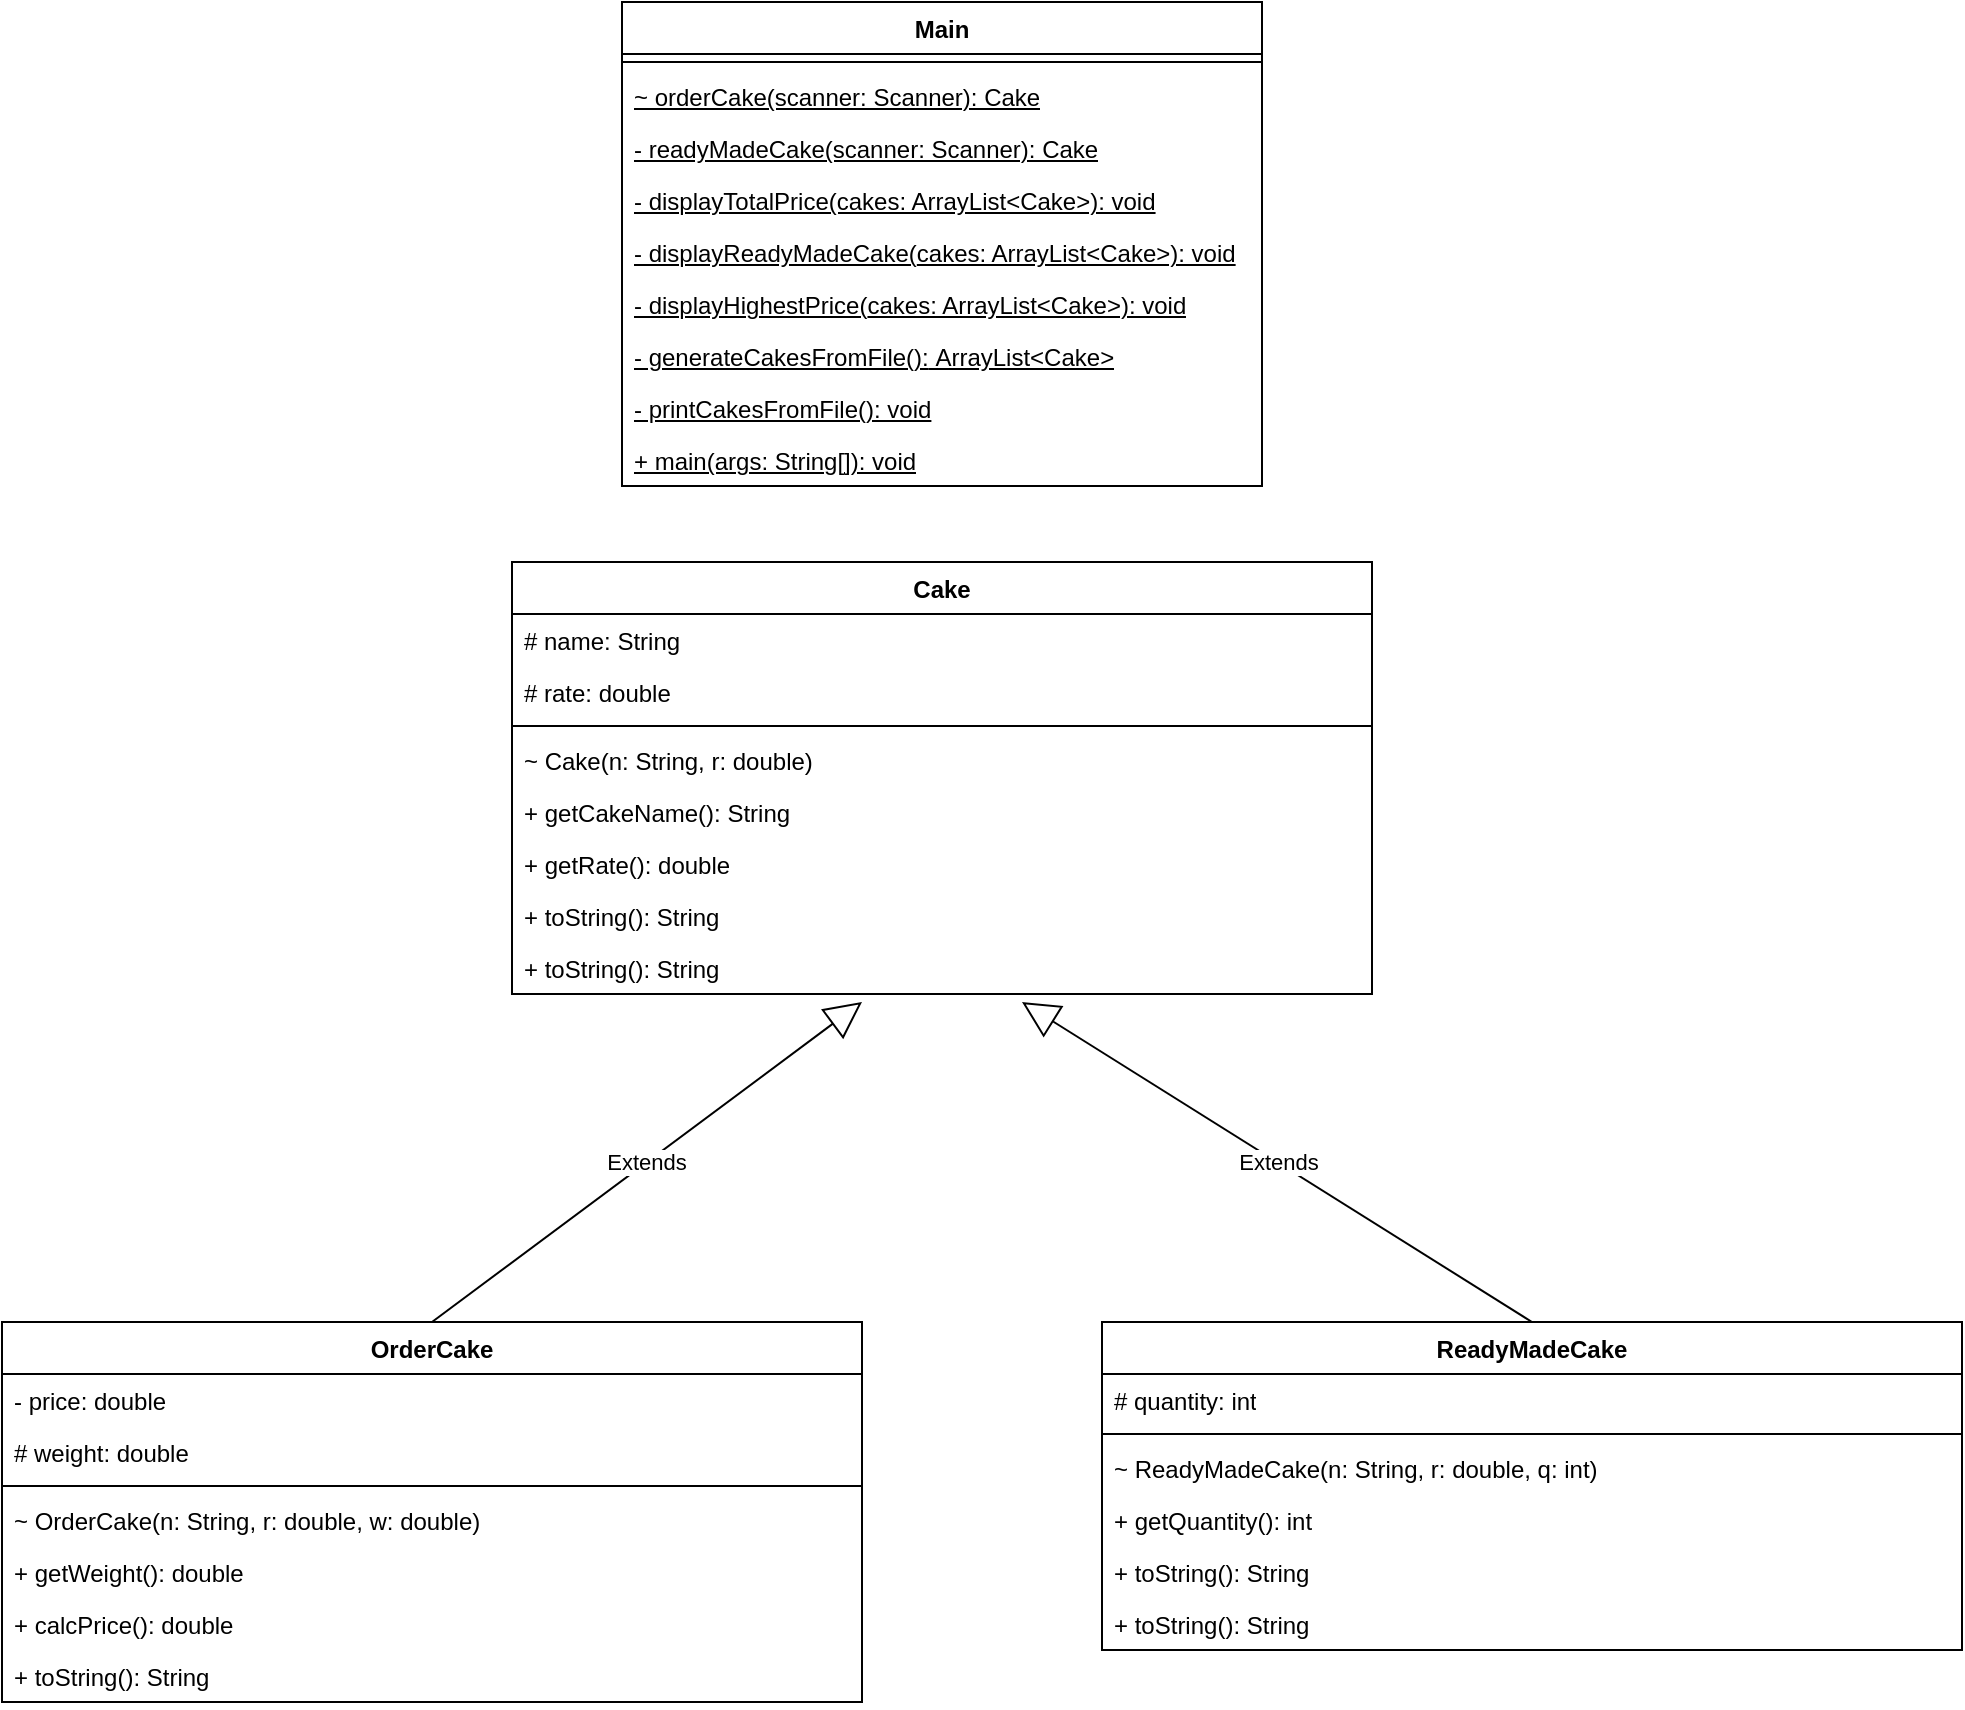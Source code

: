 <mxfile version="22.1.0" type="github">
  <diagram id="C5RBs43oDa-KdzZeNtuy" name="Page-1">
    <mxGraphModel dx="3154" dy="1979" grid="1" gridSize="10" guides="1" tooltips="1" connect="1" arrows="1" fold="1" page="1" pageScale="1" pageWidth="827" pageHeight="1169" math="0" shadow="0">
      <root>
        <mxCell id="WIyWlLk6GJQsqaUBKTNV-0" />
        <mxCell id="WIyWlLk6GJQsqaUBKTNV-1" parent="WIyWlLk6GJQsqaUBKTNV-0" />
        <mxCell id="v9OmVs_Q9P1-ccWRNKSH-2" value="Main" style="swimlane;fontStyle=1;align=center;verticalAlign=top;childLayout=stackLayout;horizontal=1;startSize=26;horizontalStack=0;resizeParent=1;resizeParentMax=0;resizeLast=0;collapsible=1;marginBottom=0;whiteSpace=wrap;html=1;" parent="WIyWlLk6GJQsqaUBKTNV-1" vertex="1">
          <mxGeometry x="-1120" y="-1120" width="320" height="242" as="geometry" />
        </mxCell>
        <mxCell id="v9OmVs_Q9P1-ccWRNKSH-4" value="" style="line;strokeWidth=1;fillColor=none;align=left;verticalAlign=middle;spacingTop=-1;spacingLeft=3;spacingRight=3;rotatable=0;labelPosition=right;points=[];portConstraint=eastwest;strokeColor=inherit;" parent="v9OmVs_Q9P1-ccWRNKSH-2" vertex="1">
          <mxGeometry y="26" width="320" height="8" as="geometry" />
        </mxCell>
        <mxCell id="v9OmVs_Q9P1-ccWRNKSH-130" value="&lt;u&gt;~ orderCake(scanner: Scanner): Cake&lt;/u&gt;" style="text;strokeColor=none;fillColor=none;align=left;verticalAlign=top;spacingLeft=4;spacingRight=4;overflow=hidden;rotatable=0;points=[[0,0.5],[1,0.5]];portConstraint=eastwest;whiteSpace=wrap;html=1;" parent="v9OmVs_Q9P1-ccWRNKSH-2" vertex="1">
          <mxGeometry y="34" width="320" height="26" as="geometry" />
        </mxCell>
        <mxCell id="v9OmVs_Q9P1-ccWRNKSH-157" value="&lt;u&gt;- readyMadeCake(scanner: Scanner): Cake&lt;/u&gt;" style="text;strokeColor=none;fillColor=none;align=left;verticalAlign=top;spacingLeft=4;spacingRight=4;overflow=hidden;rotatable=0;points=[[0,0.5],[1,0.5]];portConstraint=eastwest;whiteSpace=wrap;html=1;" parent="v9OmVs_Q9P1-ccWRNKSH-2" vertex="1">
          <mxGeometry y="60" width="320" height="26" as="geometry" />
        </mxCell>
        <mxCell id="v9OmVs_Q9P1-ccWRNKSH-151" value="&lt;u&gt;- displayTotalPrice(cakes: ArrayList&amp;lt;Cake&amp;gt;): void&lt;/u&gt;" style="text;strokeColor=none;fillColor=none;align=left;verticalAlign=top;spacingLeft=4;spacingRight=4;overflow=hidden;rotatable=0;points=[[0,0.5],[1,0.5]];portConstraint=eastwest;whiteSpace=wrap;html=1;" parent="v9OmVs_Q9P1-ccWRNKSH-2" vertex="1">
          <mxGeometry y="86" width="320" height="26" as="geometry" />
        </mxCell>
        <mxCell id="v9OmVs_Q9P1-ccWRNKSH-152" value="&lt;u&gt;- displayReadyMadeCake(&lt;/u&gt;&lt;u style=&quot;border-color: var(--border-color);&quot;&gt;cakes: ArrayList&amp;lt;Cake&amp;gt;): void&lt;/u&gt;" style="text;strokeColor=none;fillColor=none;align=left;verticalAlign=top;spacingLeft=4;spacingRight=4;overflow=hidden;rotatable=0;points=[[0,0.5],[1,0.5]];portConstraint=eastwest;whiteSpace=wrap;html=1;" parent="v9OmVs_Q9P1-ccWRNKSH-2" vertex="1">
          <mxGeometry y="112" width="320" height="26" as="geometry" />
        </mxCell>
        <mxCell id="v9OmVs_Q9P1-ccWRNKSH-153" value="&lt;u&gt;- displayHighestPrice(&lt;/u&gt;&lt;u style=&quot;border-color: var(--border-color);&quot;&gt;cakes: ArrayList&amp;lt;Cake&amp;gt;): void&lt;/u&gt;" style="text;strokeColor=none;fillColor=none;align=left;verticalAlign=top;spacingLeft=4;spacingRight=4;overflow=hidden;rotatable=0;points=[[0,0.5],[1,0.5]];portConstraint=eastwest;whiteSpace=wrap;html=1;" parent="v9OmVs_Q9P1-ccWRNKSH-2" vertex="1">
          <mxGeometry y="138" width="320" height="26" as="geometry" />
        </mxCell>
        <mxCell id="v9OmVs_Q9P1-ccWRNKSH-154" value="&lt;u&gt;- generateCakesFromFile():&lt;/u&gt;&lt;u style=&quot;border-color: var(--border-color);&quot;&gt;&amp;nbsp;ArrayList&amp;lt;Cake&amp;gt;&lt;/u&gt;" style="text;strokeColor=none;fillColor=none;align=left;verticalAlign=top;spacingLeft=4;spacingRight=4;overflow=hidden;rotatable=0;points=[[0,0.5],[1,0.5]];portConstraint=eastwest;whiteSpace=wrap;html=1;" parent="v9OmVs_Q9P1-ccWRNKSH-2" vertex="1">
          <mxGeometry y="164" width="320" height="26" as="geometry" />
        </mxCell>
        <mxCell id="v9OmVs_Q9P1-ccWRNKSH-155" value="&lt;u&gt;- printCakesFromFile(): void&lt;/u&gt;" style="text;strokeColor=none;fillColor=none;align=left;verticalAlign=top;spacingLeft=4;spacingRight=4;overflow=hidden;rotatable=0;points=[[0,0.5],[1,0.5]];portConstraint=eastwest;whiteSpace=wrap;html=1;" parent="v9OmVs_Q9P1-ccWRNKSH-2" vertex="1">
          <mxGeometry y="190" width="320" height="26" as="geometry" />
        </mxCell>
        <mxCell id="v9OmVs_Q9P1-ccWRNKSH-156" value="&lt;u&gt;+ main(args: String[]): void&lt;/u&gt;" style="text;strokeColor=none;fillColor=none;align=left;verticalAlign=top;spacingLeft=4;spacingRight=4;overflow=hidden;rotatable=0;points=[[0,0.5],[1,0.5]];portConstraint=eastwest;whiteSpace=wrap;html=1;" parent="v9OmVs_Q9P1-ccWRNKSH-2" vertex="1">
          <mxGeometry y="216" width="320" height="26" as="geometry" />
        </mxCell>
        <mxCell id="v9OmVs_Q9P1-ccWRNKSH-132" value="Cake" style="swimlane;fontStyle=1;align=center;verticalAlign=top;childLayout=stackLayout;horizontal=1;startSize=26;horizontalStack=0;resizeParent=1;resizeParentMax=0;resizeLast=0;collapsible=1;marginBottom=0;whiteSpace=wrap;html=1;" parent="WIyWlLk6GJQsqaUBKTNV-1" vertex="1">
          <mxGeometry x="-1175" y="-840" width="430" height="216" as="geometry" />
        </mxCell>
        <mxCell id="v9OmVs_Q9P1-ccWRNKSH-158" value="# name: String" style="text;strokeColor=none;fillColor=none;align=left;verticalAlign=top;spacingLeft=4;spacingRight=4;overflow=hidden;rotatable=0;points=[[0,0.5],[1,0.5]];portConstraint=eastwest;whiteSpace=wrap;html=1;" parent="v9OmVs_Q9P1-ccWRNKSH-132" vertex="1">
          <mxGeometry y="26" width="430" height="26" as="geometry" />
        </mxCell>
        <mxCell id="v9OmVs_Q9P1-ccWRNKSH-133" value="# rate: double" style="text;strokeColor=none;fillColor=none;align=left;verticalAlign=top;spacingLeft=4;spacingRight=4;overflow=hidden;rotatable=0;points=[[0,0.5],[1,0.5]];portConstraint=eastwest;whiteSpace=wrap;html=1;" parent="v9OmVs_Q9P1-ccWRNKSH-132" vertex="1">
          <mxGeometry y="52" width="430" height="26" as="geometry" />
        </mxCell>
        <mxCell id="v9OmVs_Q9P1-ccWRNKSH-137" value="" style="line;strokeWidth=1;fillColor=none;align=left;verticalAlign=middle;spacingTop=-1;spacingLeft=3;spacingRight=3;rotatable=0;labelPosition=right;points=[];portConstraint=eastwest;strokeColor=inherit;" parent="v9OmVs_Q9P1-ccWRNKSH-132" vertex="1">
          <mxGeometry y="78" width="430" height="8" as="geometry" />
        </mxCell>
        <mxCell id="v9OmVs_Q9P1-ccWRNKSH-138" value="~ Cake(n: String, r: double)" style="text;strokeColor=none;fillColor=none;align=left;verticalAlign=top;spacingLeft=4;spacingRight=4;overflow=hidden;rotatable=0;points=[[0,0.5],[1,0.5]];portConstraint=eastwest;whiteSpace=wrap;html=1;fontStyle=0" parent="v9OmVs_Q9P1-ccWRNKSH-132" vertex="1">
          <mxGeometry y="86" width="430" height="26" as="geometry" />
        </mxCell>
        <mxCell id="tObZI0LMdYvMwFG5Uol1-0" value="+ getCakeName(): String" style="text;strokeColor=none;fillColor=none;align=left;verticalAlign=top;spacingLeft=4;spacingRight=4;overflow=hidden;rotatable=0;points=[[0,0.5],[1,0.5]];portConstraint=eastwest;whiteSpace=wrap;html=1;" vertex="1" parent="v9OmVs_Q9P1-ccWRNKSH-132">
          <mxGeometry y="112" width="430" height="26" as="geometry" />
        </mxCell>
        <mxCell id="v9OmVs_Q9P1-ccWRNKSH-140" value="+ getRate(): double" style="text;strokeColor=none;fillColor=none;align=left;verticalAlign=top;spacingLeft=4;spacingRight=4;overflow=hidden;rotatable=0;points=[[0,0.5],[1,0.5]];portConstraint=eastwest;whiteSpace=wrap;html=1;" parent="v9OmVs_Q9P1-ccWRNKSH-132" vertex="1">
          <mxGeometry y="138" width="430" height="26" as="geometry" />
        </mxCell>
        <mxCell id="tObZI0LMdYvMwFG5Uol1-1" value="+ toString(): String" style="text;strokeColor=none;fillColor=none;align=left;verticalAlign=top;spacingLeft=4;spacingRight=4;overflow=hidden;rotatable=0;points=[[0,0.5],[1,0.5]];portConstraint=eastwest;whiteSpace=wrap;html=1;" vertex="1" parent="v9OmVs_Q9P1-ccWRNKSH-132">
          <mxGeometry y="164" width="430" height="26" as="geometry" />
        </mxCell>
        <mxCell id="v9OmVs_Q9P1-ccWRNKSH-143" value="+ toString(): String" style="text;strokeColor=none;fillColor=none;align=left;verticalAlign=top;spacingLeft=4;spacingRight=4;overflow=hidden;rotatable=0;points=[[0,0.5],[1,0.5]];portConstraint=eastwest;whiteSpace=wrap;html=1;" parent="v9OmVs_Q9P1-ccWRNKSH-132" vertex="1">
          <mxGeometry y="190" width="430" height="26" as="geometry" />
        </mxCell>
        <mxCell id="v9OmVs_Q9P1-ccWRNKSH-159" value="OrderCake" style="swimlane;fontStyle=1;align=center;verticalAlign=top;childLayout=stackLayout;horizontal=1;startSize=26;horizontalStack=0;resizeParent=1;resizeParentMax=0;resizeLast=0;collapsible=1;marginBottom=0;whiteSpace=wrap;html=1;" parent="WIyWlLk6GJQsqaUBKTNV-1" vertex="1">
          <mxGeometry x="-1430" y="-460" width="430" height="190" as="geometry" />
        </mxCell>
        <mxCell id="v9OmVs_Q9P1-ccWRNKSH-160" value="- price: double" style="text;strokeColor=none;fillColor=none;align=left;verticalAlign=top;spacingLeft=4;spacingRight=4;overflow=hidden;rotatable=0;points=[[0,0.5],[1,0.5]];portConstraint=eastwest;whiteSpace=wrap;html=1;" parent="v9OmVs_Q9P1-ccWRNKSH-159" vertex="1">
          <mxGeometry y="26" width="430" height="26" as="geometry" />
        </mxCell>
        <mxCell id="v9OmVs_Q9P1-ccWRNKSH-161" value="# weight: double" style="text;strokeColor=none;fillColor=none;align=left;verticalAlign=top;spacingLeft=4;spacingRight=4;overflow=hidden;rotatable=0;points=[[0,0.5],[1,0.5]];portConstraint=eastwest;whiteSpace=wrap;html=1;" parent="v9OmVs_Q9P1-ccWRNKSH-159" vertex="1">
          <mxGeometry y="52" width="430" height="26" as="geometry" />
        </mxCell>
        <mxCell id="v9OmVs_Q9P1-ccWRNKSH-162" value="" style="line;strokeWidth=1;fillColor=none;align=left;verticalAlign=middle;spacingTop=-1;spacingLeft=3;spacingRight=3;rotatable=0;labelPosition=right;points=[];portConstraint=eastwest;strokeColor=inherit;" parent="v9OmVs_Q9P1-ccWRNKSH-159" vertex="1">
          <mxGeometry y="78" width="430" height="8" as="geometry" />
        </mxCell>
        <mxCell id="v9OmVs_Q9P1-ccWRNKSH-163" value="~ OrderCake(n: String, r: double, w: double)" style="text;strokeColor=none;fillColor=none;align=left;verticalAlign=top;spacingLeft=4;spacingRight=4;overflow=hidden;rotatable=0;points=[[0,0.5],[1,0.5]];portConstraint=eastwest;whiteSpace=wrap;html=1;fontStyle=0" parent="v9OmVs_Q9P1-ccWRNKSH-159" vertex="1">
          <mxGeometry y="86" width="430" height="26" as="geometry" />
        </mxCell>
        <mxCell id="v9OmVs_Q9P1-ccWRNKSH-165" value="+ getWeight(): double" style="text;strokeColor=none;fillColor=none;align=left;verticalAlign=top;spacingLeft=4;spacingRight=4;overflow=hidden;rotatable=0;points=[[0,0.5],[1,0.5]];portConstraint=eastwest;whiteSpace=wrap;html=1;" parent="v9OmVs_Q9P1-ccWRNKSH-159" vertex="1">
          <mxGeometry y="112" width="430" height="26" as="geometry" />
        </mxCell>
        <mxCell id="v9OmVs_Q9P1-ccWRNKSH-164" value="+ calcPrice(): double" style="text;strokeColor=none;fillColor=none;align=left;verticalAlign=top;spacingLeft=4;spacingRight=4;overflow=hidden;rotatable=0;points=[[0,0.5],[1,0.5]];portConstraint=eastwest;whiteSpace=wrap;html=1;" parent="v9OmVs_Q9P1-ccWRNKSH-159" vertex="1">
          <mxGeometry y="138" width="430" height="26" as="geometry" />
        </mxCell>
        <mxCell id="tObZI0LMdYvMwFG5Uol1-2" value="+ toString(): String" style="text;strokeColor=none;fillColor=none;align=left;verticalAlign=top;spacingLeft=4;spacingRight=4;overflow=hidden;rotatable=0;points=[[0,0.5],[1,0.5]];portConstraint=eastwest;whiteSpace=wrap;html=1;" vertex="1" parent="v9OmVs_Q9P1-ccWRNKSH-159">
          <mxGeometry y="164" width="430" height="26" as="geometry" />
        </mxCell>
        <mxCell id="v9OmVs_Q9P1-ccWRNKSH-166" value="ReadyMadeCake" style="swimlane;fontStyle=1;align=center;verticalAlign=top;childLayout=stackLayout;horizontal=1;startSize=26;horizontalStack=0;resizeParent=1;resizeParentMax=0;resizeLast=0;collapsible=1;marginBottom=0;whiteSpace=wrap;html=1;" parent="WIyWlLk6GJQsqaUBKTNV-1" vertex="1">
          <mxGeometry x="-880" y="-460" width="430" height="164" as="geometry" />
        </mxCell>
        <mxCell id="v9OmVs_Q9P1-ccWRNKSH-168" value="# quantity: int" style="text;strokeColor=none;fillColor=none;align=left;verticalAlign=top;spacingLeft=4;spacingRight=4;overflow=hidden;rotatable=0;points=[[0,0.5],[1,0.5]];portConstraint=eastwest;whiteSpace=wrap;html=1;" parent="v9OmVs_Q9P1-ccWRNKSH-166" vertex="1">
          <mxGeometry y="26" width="430" height="26" as="geometry" />
        </mxCell>
        <mxCell id="v9OmVs_Q9P1-ccWRNKSH-169" value="" style="line;strokeWidth=1;fillColor=none;align=left;verticalAlign=middle;spacingTop=-1;spacingLeft=3;spacingRight=3;rotatable=0;labelPosition=right;points=[];portConstraint=eastwest;strokeColor=inherit;" parent="v9OmVs_Q9P1-ccWRNKSH-166" vertex="1">
          <mxGeometry y="52" width="430" height="8" as="geometry" />
        </mxCell>
        <mxCell id="v9OmVs_Q9P1-ccWRNKSH-170" value="~ ReadyMadeCake(n: String, r: double, q: int)" style="text;strokeColor=none;fillColor=none;align=left;verticalAlign=top;spacingLeft=4;spacingRight=4;overflow=hidden;rotatable=0;points=[[0,0.5],[1,0.5]];portConstraint=eastwest;whiteSpace=wrap;html=1;fontStyle=0" parent="v9OmVs_Q9P1-ccWRNKSH-166" vertex="1">
          <mxGeometry y="60" width="430" height="26" as="geometry" />
        </mxCell>
        <mxCell id="v9OmVs_Q9P1-ccWRNKSH-171" value="+ getQuantity(): int" style="text;strokeColor=none;fillColor=none;align=left;verticalAlign=top;spacingLeft=4;spacingRight=4;overflow=hidden;rotatable=0;points=[[0,0.5],[1,0.5]];portConstraint=eastwest;whiteSpace=wrap;html=1;" parent="v9OmVs_Q9P1-ccWRNKSH-166" vertex="1">
          <mxGeometry y="86" width="430" height="26" as="geometry" />
        </mxCell>
        <mxCell id="tObZI0LMdYvMwFG5Uol1-4" value="+ toString(): String" style="text;strokeColor=none;fillColor=none;align=left;verticalAlign=top;spacingLeft=4;spacingRight=4;overflow=hidden;rotatable=0;points=[[0,0.5],[1,0.5]];portConstraint=eastwest;whiteSpace=wrap;html=1;" vertex="1" parent="v9OmVs_Q9P1-ccWRNKSH-166">
          <mxGeometry y="112" width="430" height="26" as="geometry" />
        </mxCell>
        <mxCell id="v9OmVs_Q9P1-ccWRNKSH-172" value="+ toString(): String" style="text;strokeColor=none;fillColor=none;align=left;verticalAlign=top;spacingLeft=4;spacingRight=4;overflow=hidden;rotatable=0;points=[[0,0.5],[1,0.5]];portConstraint=eastwest;whiteSpace=wrap;html=1;" parent="v9OmVs_Q9P1-ccWRNKSH-166" vertex="1">
          <mxGeometry y="138" width="430" height="26" as="geometry" />
        </mxCell>
        <mxCell id="v9OmVs_Q9P1-ccWRNKSH-173" value="Extends" style="endArrow=block;endSize=16;endFill=0;html=1;rounded=0;exitX=0.5;exitY=0;exitDx=0;exitDy=0;" parent="WIyWlLk6GJQsqaUBKTNV-1" source="v9OmVs_Q9P1-ccWRNKSH-159" edge="1">
          <mxGeometry width="160" relative="1" as="geometry">
            <mxPoint x="-1160" y="-640" as="sourcePoint" />
            <mxPoint x="-1000" y="-620" as="targetPoint" />
          </mxGeometry>
        </mxCell>
        <mxCell id="v9OmVs_Q9P1-ccWRNKSH-174" value="Extends" style="endArrow=block;endSize=16;endFill=0;html=1;rounded=0;exitX=0.5;exitY=0;exitDx=0;exitDy=0;" parent="WIyWlLk6GJQsqaUBKTNV-1" source="v9OmVs_Q9P1-ccWRNKSH-166" edge="1">
          <mxGeometry width="160" relative="1" as="geometry">
            <mxPoint x="-760" y="-650" as="sourcePoint" />
            <mxPoint x="-920" y="-620" as="targetPoint" />
          </mxGeometry>
        </mxCell>
      </root>
    </mxGraphModel>
  </diagram>
</mxfile>
